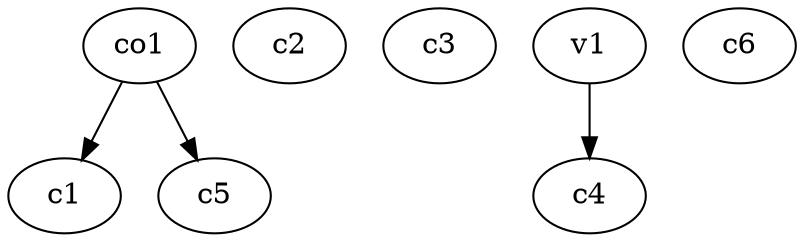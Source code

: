 strict digraph  {
c1;
c2;
c3;
c4;
c5;
c6;
v1;
co1;
v1 -> c4  [weight=1];
co1 -> c1  [weight=1];
co1 -> c5  [weight=1];
}
